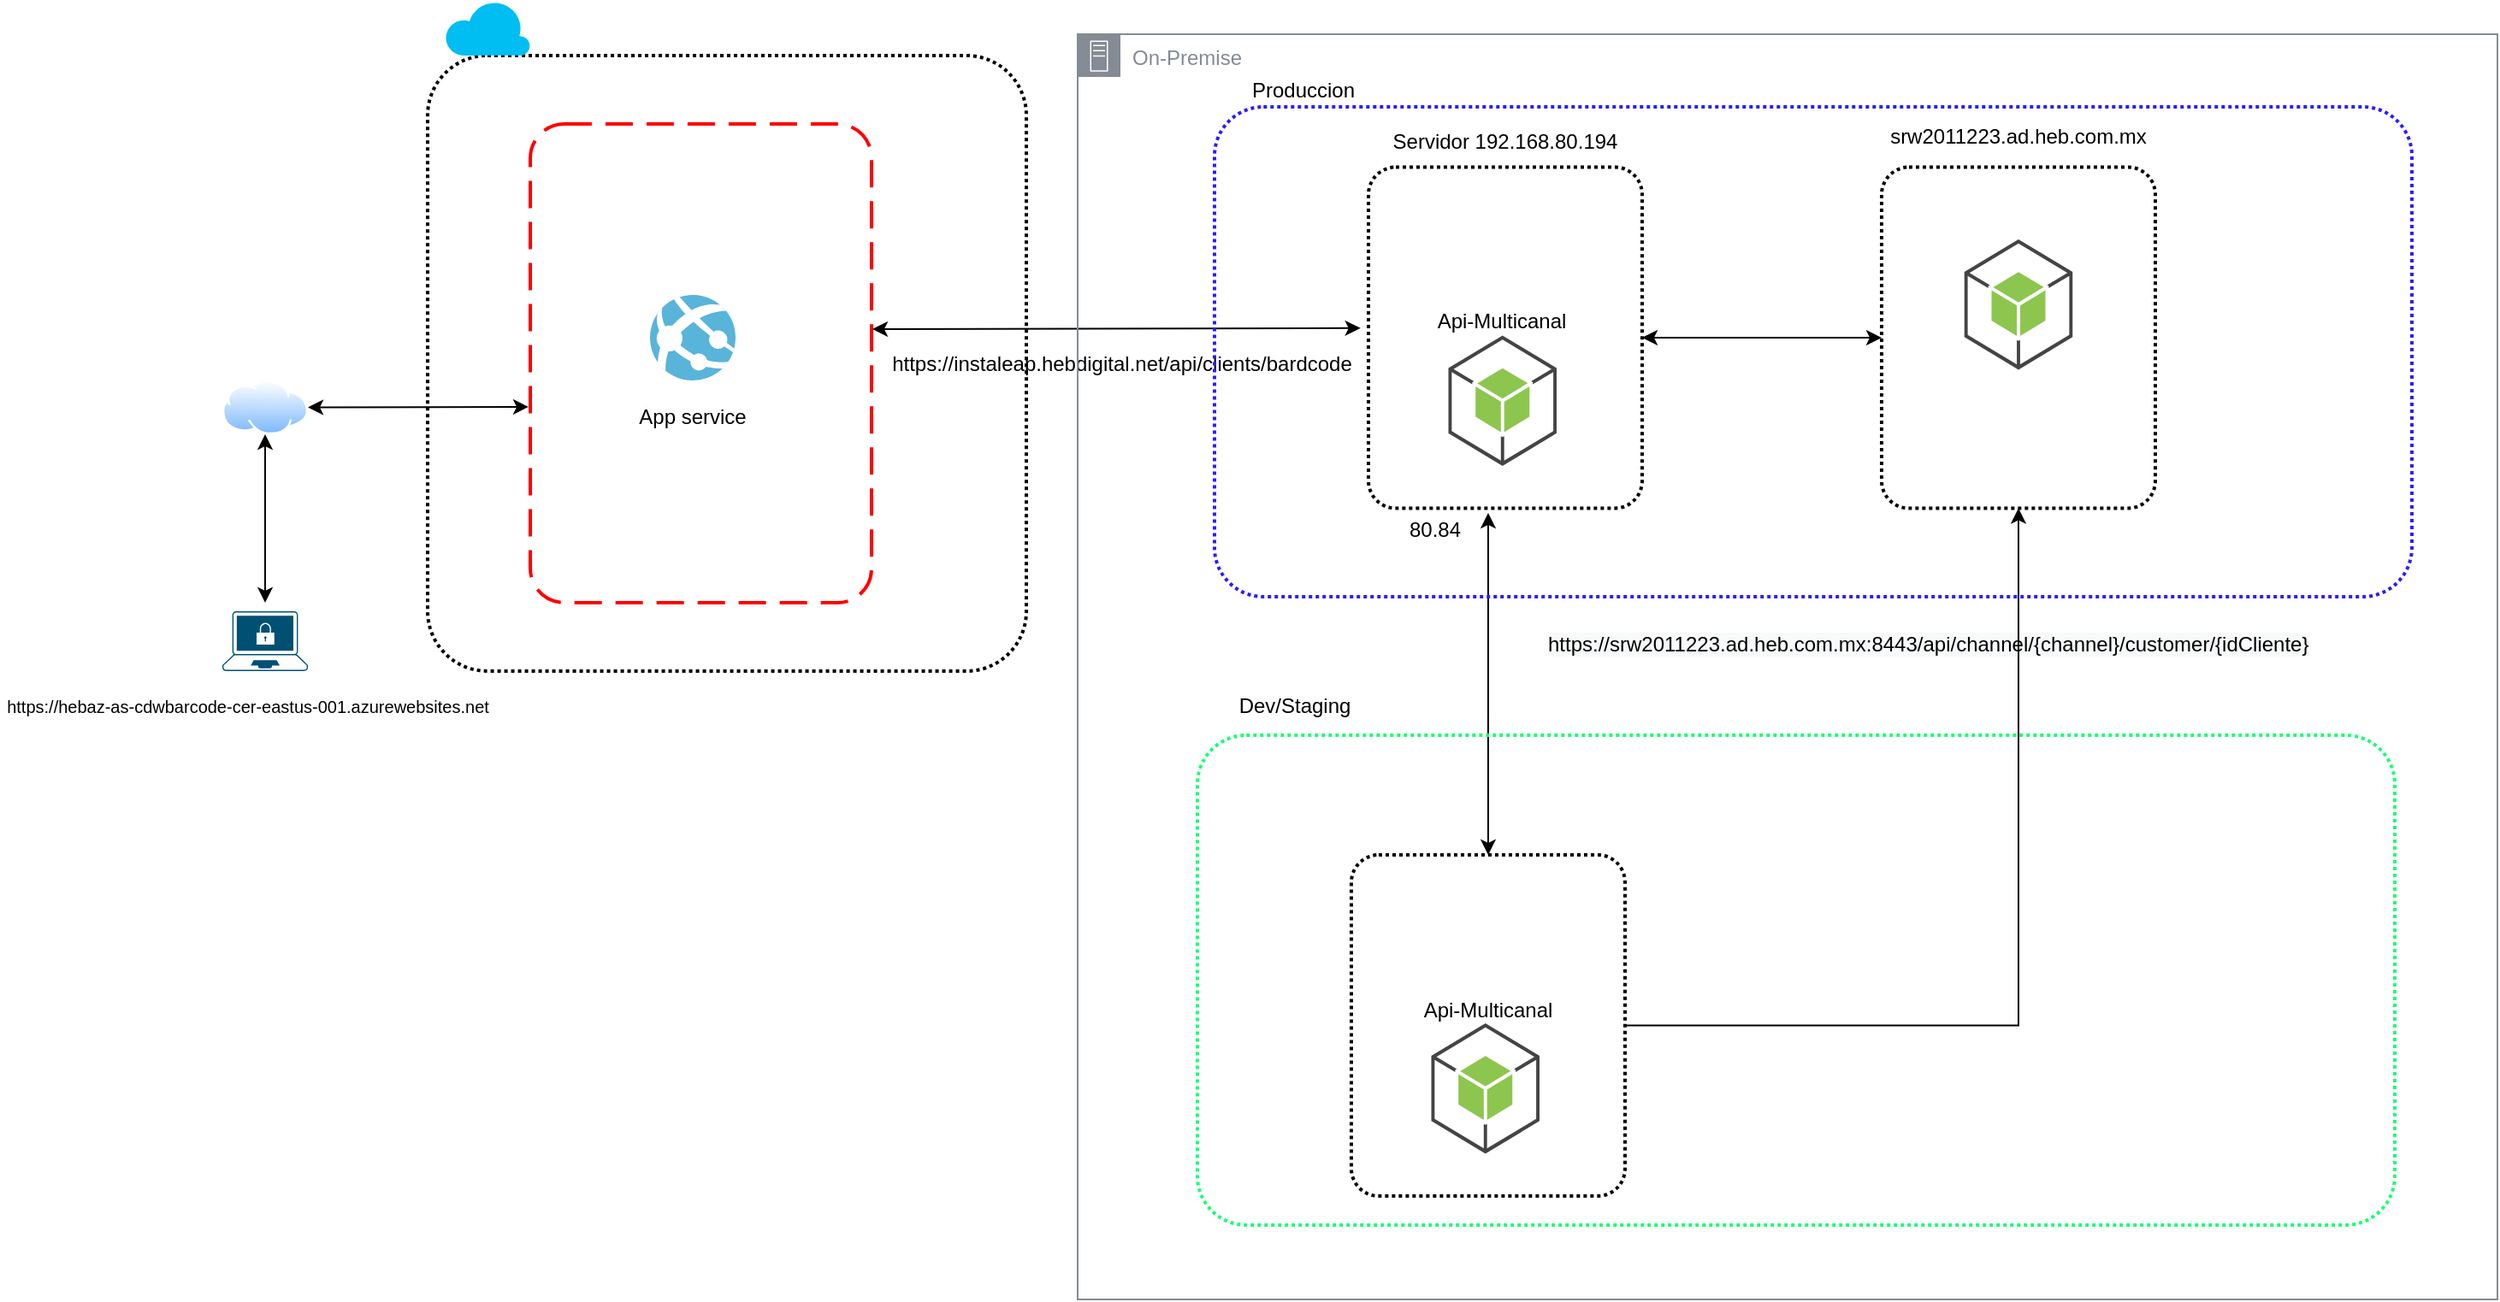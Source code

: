 <mxfile version="15.2.4" type="github">
  <diagram id="sTwi_DO6WIjb5WipR5wn" name="Page-1">
    <mxGraphModel dx="2517" dy="907" grid="1" gridSize="10" guides="1" tooltips="1" connect="1" arrows="1" fold="1" page="1" pageScale="1" pageWidth="827" pageHeight="1169" math="0" shadow="0">
      <root>
        <mxCell id="0" />
        <mxCell id="1" parent="0" />
        <mxCell id="wBWUrbLk5zqfegrjJCd4-1" value="" style="rounded=1;arcSize=10;dashed=1;fillColor=none;gradientColor=none;dashPattern=1 1;strokeWidth=2;" vertex="1" parent="1">
          <mxGeometry x="-450" y="72.5" width="350" height="360" as="geometry" />
        </mxCell>
        <mxCell id="wBWUrbLk5zqfegrjJCd4-11" value="" style="aspect=fixed;perimeter=ellipsePerimeter;html=1;align=center;shadow=0;dashed=0;spacingTop=3;image;image=img/lib/active_directory/internet_cloud.svg;" vertex="1" parent="1">
          <mxGeometry x="-570" y="262.5" width="50" height="31.5" as="geometry" />
        </mxCell>
        <mxCell id="wBWUrbLk5zqfegrjJCd4-12" value="" style="endArrow=classic;startArrow=classic;html=1;exitX=1;exitY=0.5;exitDx=0;exitDy=0;entryX=-0.005;entryY=0.591;entryDx=0;entryDy=0;entryPerimeter=0;" edge="1" parent="1" source="wBWUrbLk5zqfegrjJCd4-11">
          <mxGeometry width="50" height="50" relative="1" as="geometry">
            <mxPoint x="-360" y="302.5" as="sourcePoint" />
            <mxPoint x="-391" y="277.98" as="targetPoint" />
          </mxGeometry>
        </mxCell>
        <mxCell id="wBWUrbLk5zqfegrjJCd4-13" value="" style="rounded=1;arcSize=10;dashed=1;strokeColor=#ff0000;fillColor=none;gradientColor=none;dashPattern=8 4;strokeWidth=2;" vertex="1" parent="1">
          <mxGeometry x="-390" y="112.5" width="199.5" height="280" as="geometry" />
        </mxCell>
        <mxCell id="wBWUrbLk5zqfegrjJCd4-14" value="" style="sketch=0;aspect=fixed;html=1;points=[];align=center;image;fontSize=12;image=img/lib/mscae/App_Services.svg;" vertex="1" parent="1">
          <mxGeometry x="-320" y="212.5" width="50" height="50" as="geometry" />
        </mxCell>
        <mxCell id="wBWUrbLk5zqfegrjJCd4-15" value="" style="points=[[0.13,0.02,0],[0.5,0,0],[0.87,0.02,0],[0.885,0.4,0],[0.985,0.985,0],[0.5,1,0],[0.015,0.985,0],[0.115,0.4,0]];verticalLabelPosition=bottom;sketch=0;html=1;verticalAlign=top;aspect=fixed;align=center;pointerEvents=1;shape=mxgraph.cisco19.secure_endpoints;fillColor=#005073;strokeColor=none;" vertex="1" parent="1">
          <mxGeometry x="-570" y="397.5" width="50" height="35" as="geometry" />
        </mxCell>
        <mxCell id="wBWUrbLk5zqfegrjJCd4-16" value="&lt;span style=&quot;color: rgb(0 , 0 , 0) ; font-style: normal ; font-weight: 400 ; letter-spacing: normal ; text-indent: 0px ; text-transform: none ; word-spacing: 0px ; background-color: rgb(255 , 255 , 255) ; display: inline ; float: none&quot;&gt;&lt;font style=&quot;font-size: 10px&quot;&gt;https://hebaz-as-cdwbarcode-cer-eastus-001.azurewebsites.net&lt;/font&gt;&lt;/span&gt;" style="text;html=1;strokeColor=none;fillColor=none;align=center;verticalAlign=middle;whiteSpace=wrap;rounded=0;" vertex="1" parent="1">
          <mxGeometry x="-700" y="442.5" width="290" height="20" as="geometry" />
        </mxCell>
        <mxCell id="wBWUrbLk5zqfegrjJCd4-17" value="" style="endArrow=classic;startArrow=classic;html=1;entryX=0.5;entryY=1;entryDx=0;entryDy=0;" edge="1" parent="1" target="wBWUrbLk5zqfegrjJCd4-11">
          <mxGeometry width="50" height="50" relative="1" as="geometry">
            <mxPoint x="-545" y="392.5" as="sourcePoint" />
            <mxPoint x="-600" y="422.5" as="targetPoint" />
          </mxGeometry>
        </mxCell>
        <mxCell id="wBWUrbLk5zqfegrjJCd4-18" value="" style="rounded=1;arcSize=10;dashed=1;fillColor=none;gradientColor=none;dashPattern=1 1;strokeWidth=2;" vertex="1" parent="1">
          <mxGeometry x="100" y="137.75" width="160" height="199.5" as="geometry" />
        </mxCell>
        <mxCell id="wBWUrbLk5zqfegrjJCd4-19" value="" style="shape=image;html=1;verticalAlign=top;verticalLabelPosition=bottom;labelBackgroundColor=#ffffff;imageAspect=0;aspect=fixed;image=https://cdn4.iconfinder.com/data/icons/logos-brands-5/24/nginx-128.png" vertex="1" parent="1">
          <mxGeometry x="146.75" y="152.5" width="66.5" height="66.5" as="geometry" />
        </mxCell>
        <mxCell id="wBWUrbLk5zqfegrjJCd4-20" value="" style="outlineConnect=0;dashed=0;verticalLabelPosition=bottom;verticalAlign=top;align=center;html=1;shape=mxgraph.aws3.android;fillColor=#8CC64F;gradientColor=none;" vertex="1" parent="1">
          <mxGeometry x="146.75" y="236.25" width="63.25" height="76.25" as="geometry" />
        </mxCell>
        <mxCell id="wBWUrbLk5zqfegrjJCd4-21" value="Api-Multicanal" style="text;html=1;strokeColor=none;fillColor=none;align=center;verticalAlign=middle;whiteSpace=wrap;rounded=0;" vertex="1" parent="1">
          <mxGeometry x="133.38" y="212.5" width="90" height="30" as="geometry" />
        </mxCell>
        <mxCell id="wBWUrbLk5zqfegrjJCd4-22" value="" style="endArrow=classic;startArrow=classic;html=1;entryX=-0.029;entryY=0.472;entryDx=0;entryDy=0;entryPerimeter=0;" edge="1" parent="1" target="wBWUrbLk5zqfegrjJCd4-18">
          <mxGeometry width="50" height="50" relative="1" as="geometry">
            <mxPoint x="-190" y="232.5" as="sourcePoint" />
            <mxPoint x="50" y="252.5" as="targetPoint" />
          </mxGeometry>
        </mxCell>
        <mxCell id="wBWUrbLk5zqfegrjJCd4-24" value="" style="verticalLabelPosition=bottom;html=1;verticalAlign=top;align=center;strokeColor=none;fillColor=#00BEF2;shape=mxgraph.azure.cloud;" vertex="1" parent="1">
          <mxGeometry x="-440" y="40" width="50" height="32.5" as="geometry" />
        </mxCell>
        <mxCell id="wBWUrbLk5zqfegrjJCd4-25" value="" style="rounded=1;arcSize=10;dashed=1;fillColor=none;gradientColor=none;dashPattern=1 1;strokeWidth=2;" vertex="1" parent="1">
          <mxGeometry x="400" y="137.75" width="160" height="199.5" as="geometry" />
        </mxCell>
        <mxCell id="wBWUrbLk5zqfegrjJCd4-26" value="&lt;meta charset=&quot;utf-8&quot;&gt;&lt;span style=&quot;color: rgb(0, 0, 0); font-family: helvetica; font-size: 12px; font-style: normal; font-weight: 400; letter-spacing: normal; text-align: center; text-indent: 0px; text-transform: none; word-spacing: 0px; background-color: rgb(248, 249, 250); display: inline; float: none;&quot;&gt;https://srw2011223.ad.heb.com.mx:8443/api/channel/{channel}/customer/{idCliente}&lt;/span&gt;" style="text;whiteSpace=wrap;html=1;" vertex="1" parent="1">
          <mxGeometry x="203.25" y="402.5" width="470" height="30" as="geometry" />
        </mxCell>
        <mxCell id="wBWUrbLk5zqfegrjJCd4-27" value="" style="outlineConnect=0;dashed=0;verticalLabelPosition=bottom;verticalAlign=top;align=center;html=1;shape=mxgraph.aws3.android;fillColor=#8CC64F;gradientColor=none;" vertex="1" parent="1">
          <mxGeometry x="448.38" y="180" width="63.25" height="76.25" as="geometry" />
        </mxCell>
        <mxCell id="wBWUrbLk5zqfegrjJCd4-28" value="" style="endArrow=classic;startArrow=classic;html=1;entryX=0;entryY=0.5;entryDx=0;entryDy=0;exitX=1;exitY=0.5;exitDx=0;exitDy=0;" edge="1" parent="1" source="wBWUrbLk5zqfegrjJCd4-18" target="wBWUrbLk5zqfegrjJCd4-25">
          <mxGeometry width="50" height="50" relative="1" as="geometry">
            <mxPoint x="40" y="400" as="sourcePoint" />
            <mxPoint x="90" y="350" as="targetPoint" />
          </mxGeometry>
        </mxCell>
        <mxCell id="wBWUrbLk5zqfegrjJCd4-31" value="https://instaleap.hebdigital.net/api/clients/bardcode" style="text;html=1;strokeColor=none;fillColor=none;align=center;verticalAlign=middle;whiteSpace=wrap;rounded=0;" vertex="1" parent="1">
          <mxGeometry x="-190.5" y="242.5" width="292" height="20" as="geometry" />
        </mxCell>
        <mxCell id="wBWUrbLk5zqfegrjJCd4-32" value="App service" style="text;html=1;strokeColor=none;fillColor=none;align=center;verticalAlign=middle;whiteSpace=wrap;rounded=0;" vertex="1" parent="1">
          <mxGeometry x="-335" y="274" width="80" height="20" as="geometry" />
        </mxCell>
        <mxCell id="wBWUrbLk5zqfegrjJCd4-49" style="edgeStyle=orthogonalEdgeStyle;rounded=0;orthogonalLoop=1;jettySize=auto;html=1;entryX=0.5;entryY=1;entryDx=0;entryDy=0;" edge="1" parent="1" source="wBWUrbLk5zqfegrjJCd4-34" target="wBWUrbLk5zqfegrjJCd4-25">
          <mxGeometry relative="1" as="geometry" />
        </mxCell>
        <mxCell id="wBWUrbLk5zqfegrjJCd4-34" value="" style="rounded=1;arcSize=10;dashed=1;fillColor=none;gradientColor=none;dashPattern=1 1;strokeWidth=2;" vertex="1" parent="1">
          <mxGeometry x="90" y="540" width="160" height="199.5" as="geometry" />
        </mxCell>
        <mxCell id="wBWUrbLk5zqfegrjJCd4-35" value="" style="shape=image;html=1;verticalAlign=top;verticalLabelPosition=bottom;labelBackgroundColor=#ffffff;imageAspect=0;aspect=fixed;image=https://cdn4.iconfinder.com/data/icons/logos-brands-5/24/nginx-128.png" vertex="1" parent="1">
          <mxGeometry x="136.75" y="554.75" width="66.5" height="66.5" as="geometry" />
        </mxCell>
        <mxCell id="wBWUrbLk5zqfegrjJCd4-36" value="" style="outlineConnect=0;dashed=0;verticalLabelPosition=bottom;verticalAlign=top;align=center;html=1;shape=mxgraph.aws3.android;fillColor=#8CC64F;gradientColor=none;" vertex="1" parent="1">
          <mxGeometry x="136.75" y="638.5" width="63.25" height="76.25" as="geometry" />
        </mxCell>
        <mxCell id="wBWUrbLk5zqfegrjJCd4-37" value="Api-Multicanal" style="text;html=1;strokeColor=none;fillColor=none;align=center;verticalAlign=middle;whiteSpace=wrap;rounded=0;" vertex="1" parent="1">
          <mxGeometry x="125" y="621.25" width="90" height="20" as="geometry" />
        </mxCell>
        <mxCell id="wBWUrbLk5zqfegrjJCd4-47" value="" style="endArrow=classic;startArrow=classic;html=1;entryX=0.5;entryY=0;entryDx=0;entryDy=0;" edge="1" parent="1" target="wBWUrbLk5zqfegrjJCd4-34">
          <mxGeometry width="50" height="50" relative="1" as="geometry">
            <mxPoint x="170" y="340" as="sourcePoint" />
            <mxPoint x="250" y="510" as="targetPoint" />
          </mxGeometry>
        </mxCell>
        <mxCell id="wBWUrbLk5zqfegrjJCd4-48" value="80.84" style="text;html=1;strokeColor=none;fillColor=none;align=center;verticalAlign=middle;whiteSpace=wrap;rounded=0;" vertex="1" parent="1">
          <mxGeometry x="119" y="340" width="40" height="20" as="geometry" />
        </mxCell>
        <mxCell id="wBWUrbLk5zqfegrjJCd4-50" value="" style="rounded=1;arcSize=10;dashed=1;fillColor=none;gradientColor=none;dashPattern=1 1;strokeWidth=2;strokeColor=#17FF74;" vertex="1" parent="1">
          <mxGeometry y="470" width="700" height="286.5" as="geometry" />
        </mxCell>
        <mxCell id="wBWUrbLk5zqfegrjJCd4-52" value="" style="rounded=1;arcSize=10;dashed=1;fillColor=none;gradientColor=none;dashPattern=1 1;strokeWidth=2;strokeColor=#2B1CFF;" vertex="1" parent="1">
          <mxGeometry x="10" y="102.5" width="700" height="286.5" as="geometry" />
        </mxCell>
        <mxCell id="wBWUrbLk5zqfegrjJCd4-53" value="On-Premise" style="sketch=0;outlineConnect=0;gradientColor=none;html=1;whiteSpace=wrap;fontSize=12;fontStyle=0;shape=mxgraph.aws4.group;grIcon=mxgraph.aws4.group_on_premise;strokeColor=#858B94;fillColor=none;verticalAlign=top;align=left;spacingLeft=30;fontColor=#858B94;dashed=0;" vertex="1" parent="1">
          <mxGeometry x="-70" y="60" width="830" height="740" as="geometry" />
        </mxCell>
        <UserObject label="srw2011223.ad.heb.com.mx" link="srw2011223.ad.heb.com.mx" id="wBWUrbLk5zqfegrjJCd4-54">
          <mxCell style="text;html=1;strokeColor=none;fillColor=none;align=center;verticalAlign=middle;whiteSpace=wrap;rounded=0;" vertex="1" parent="1">
            <mxGeometry x="400" y="110" width="160" height="20" as="geometry" />
          </mxCell>
        </UserObject>
        <mxCell id="wBWUrbLk5zqfegrjJCd4-57" value="Dev/Staging" style="text;html=1;strokeColor=none;fillColor=none;align=center;verticalAlign=middle;whiteSpace=wrap;rounded=0;" vertex="1" parent="1">
          <mxGeometry x="11.5" y="442.5" width="90" height="20" as="geometry" />
        </mxCell>
        <mxCell id="wBWUrbLk5zqfegrjJCd4-58" value="Produccion" style="text;html=1;strokeColor=none;fillColor=none;align=center;verticalAlign=middle;whiteSpace=wrap;rounded=0;" vertex="1" parent="1">
          <mxGeometry x="21.5" y="82.5" width="80" height="20" as="geometry" />
        </mxCell>
        <mxCell id="wBWUrbLk5zqfegrjJCd4-59" value="Servidor 192.168.80.194" style="text;html=1;strokeColor=none;fillColor=none;align=center;verticalAlign=middle;whiteSpace=wrap;rounded=0;" vertex="1" parent="1">
          <mxGeometry x="110" y="112.5" width="140" height="20" as="geometry" />
        </mxCell>
      </root>
    </mxGraphModel>
  </diagram>
</mxfile>
